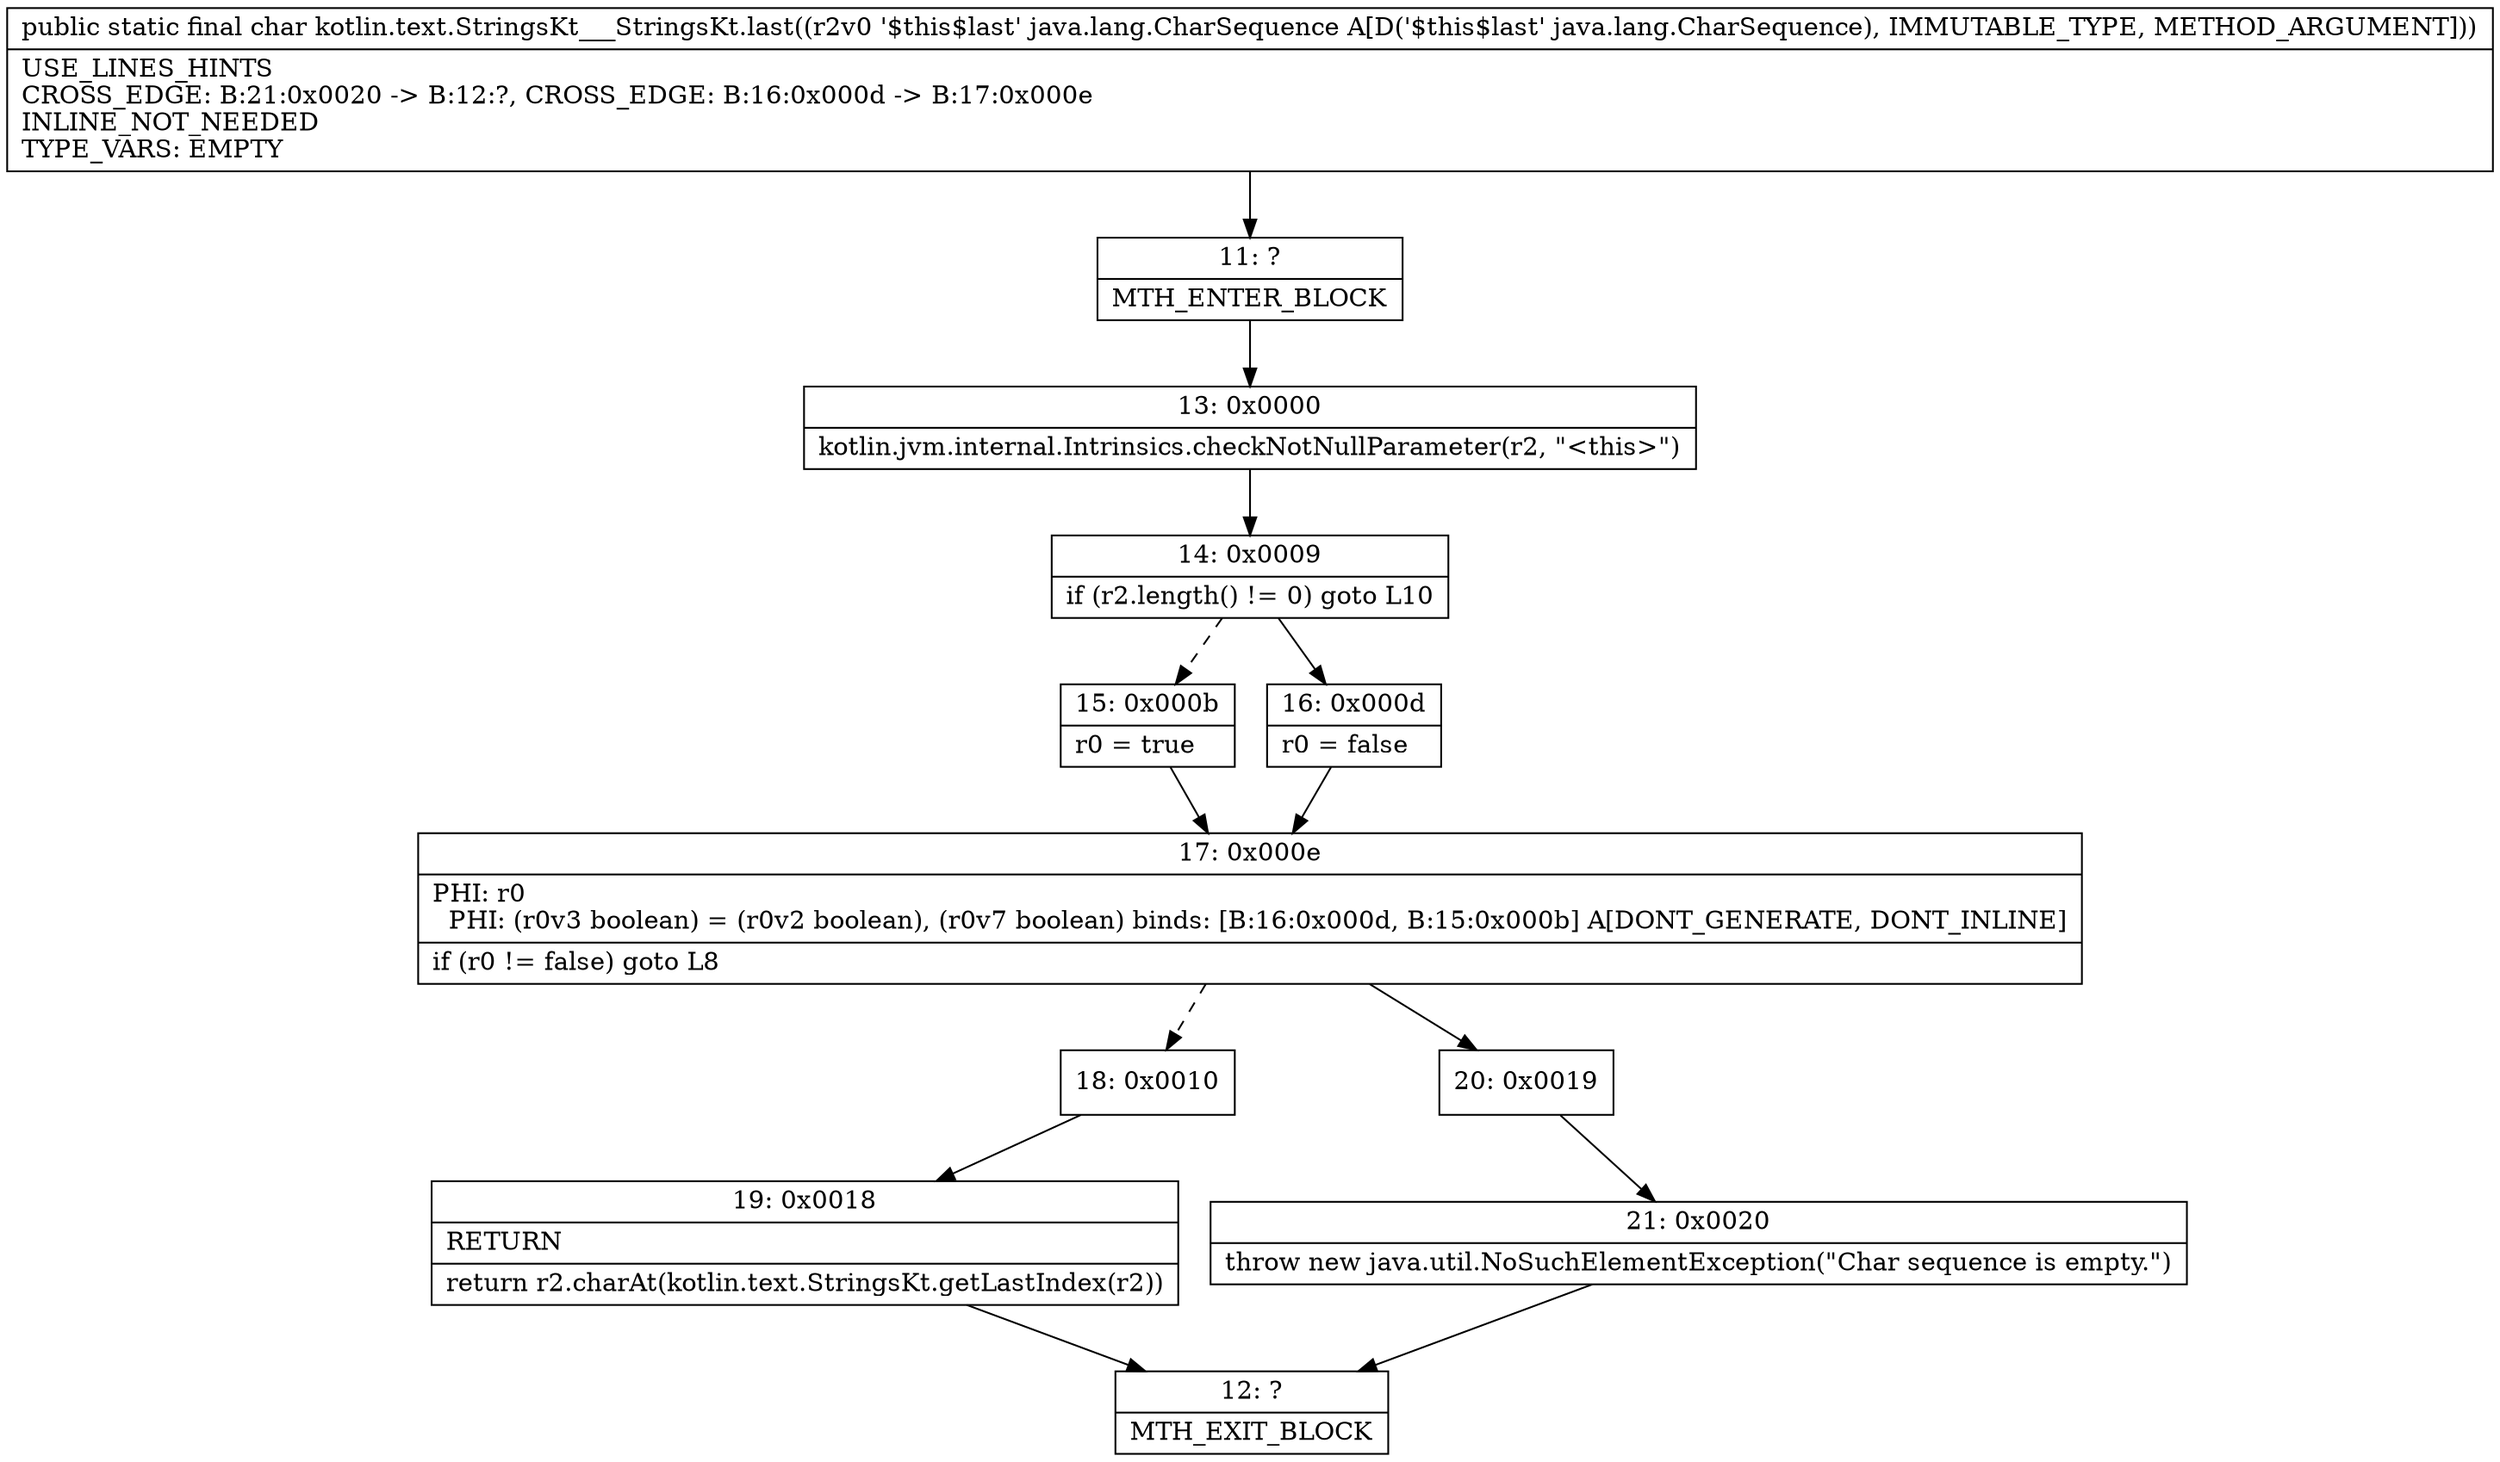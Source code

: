 digraph "CFG forkotlin.text.StringsKt___StringsKt.last(Ljava\/lang\/CharSequence;)C" {
Node_11 [shape=record,label="{11\:\ ?|MTH_ENTER_BLOCK\l}"];
Node_13 [shape=record,label="{13\:\ 0x0000|kotlin.jvm.internal.Intrinsics.checkNotNullParameter(r2, \"\<this\>\")\l}"];
Node_14 [shape=record,label="{14\:\ 0x0009|if (r2.length() != 0) goto L10\l}"];
Node_15 [shape=record,label="{15\:\ 0x000b|r0 = true\l}"];
Node_17 [shape=record,label="{17\:\ 0x000e|PHI: r0 \l  PHI: (r0v3 boolean) = (r0v2 boolean), (r0v7 boolean) binds: [B:16:0x000d, B:15:0x000b] A[DONT_GENERATE, DONT_INLINE]\l|if (r0 != false) goto L8\l}"];
Node_18 [shape=record,label="{18\:\ 0x0010}"];
Node_19 [shape=record,label="{19\:\ 0x0018|RETURN\l|return r2.charAt(kotlin.text.StringsKt.getLastIndex(r2))\l}"];
Node_12 [shape=record,label="{12\:\ ?|MTH_EXIT_BLOCK\l}"];
Node_20 [shape=record,label="{20\:\ 0x0019}"];
Node_21 [shape=record,label="{21\:\ 0x0020|throw new java.util.NoSuchElementException(\"Char sequence is empty.\")\l}"];
Node_16 [shape=record,label="{16\:\ 0x000d|r0 = false\l}"];
MethodNode[shape=record,label="{public static final char kotlin.text.StringsKt___StringsKt.last((r2v0 '$this$last' java.lang.CharSequence A[D('$this$last' java.lang.CharSequence), IMMUTABLE_TYPE, METHOD_ARGUMENT]))  | USE_LINES_HINTS\lCROSS_EDGE: B:21:0x0020 \-\> B:12:?, CROSS_EDGE: B:16:0x000d \-\> B:17:0x000e\lINLINE_NOT_NEEDED\lTYPE_VARS: EMPTY\l}"];
MethodNode -> Node_11;Node_11 -> Node_13;
Node_13 -> Node_14;
Node_14 -> Node_15[style=dashed];
Node_14 -> Node_16;
Node_15 -> Node_17;
Node_17 -> Node_18[style=dashed];
Node_17 -> Node_20;
Node_18 -> Node_19;
Node_19 -> Node_12;
Node_20 -> Node_21;
Node_21 -> Node_12;
Node_16 -> Node_17;
}

